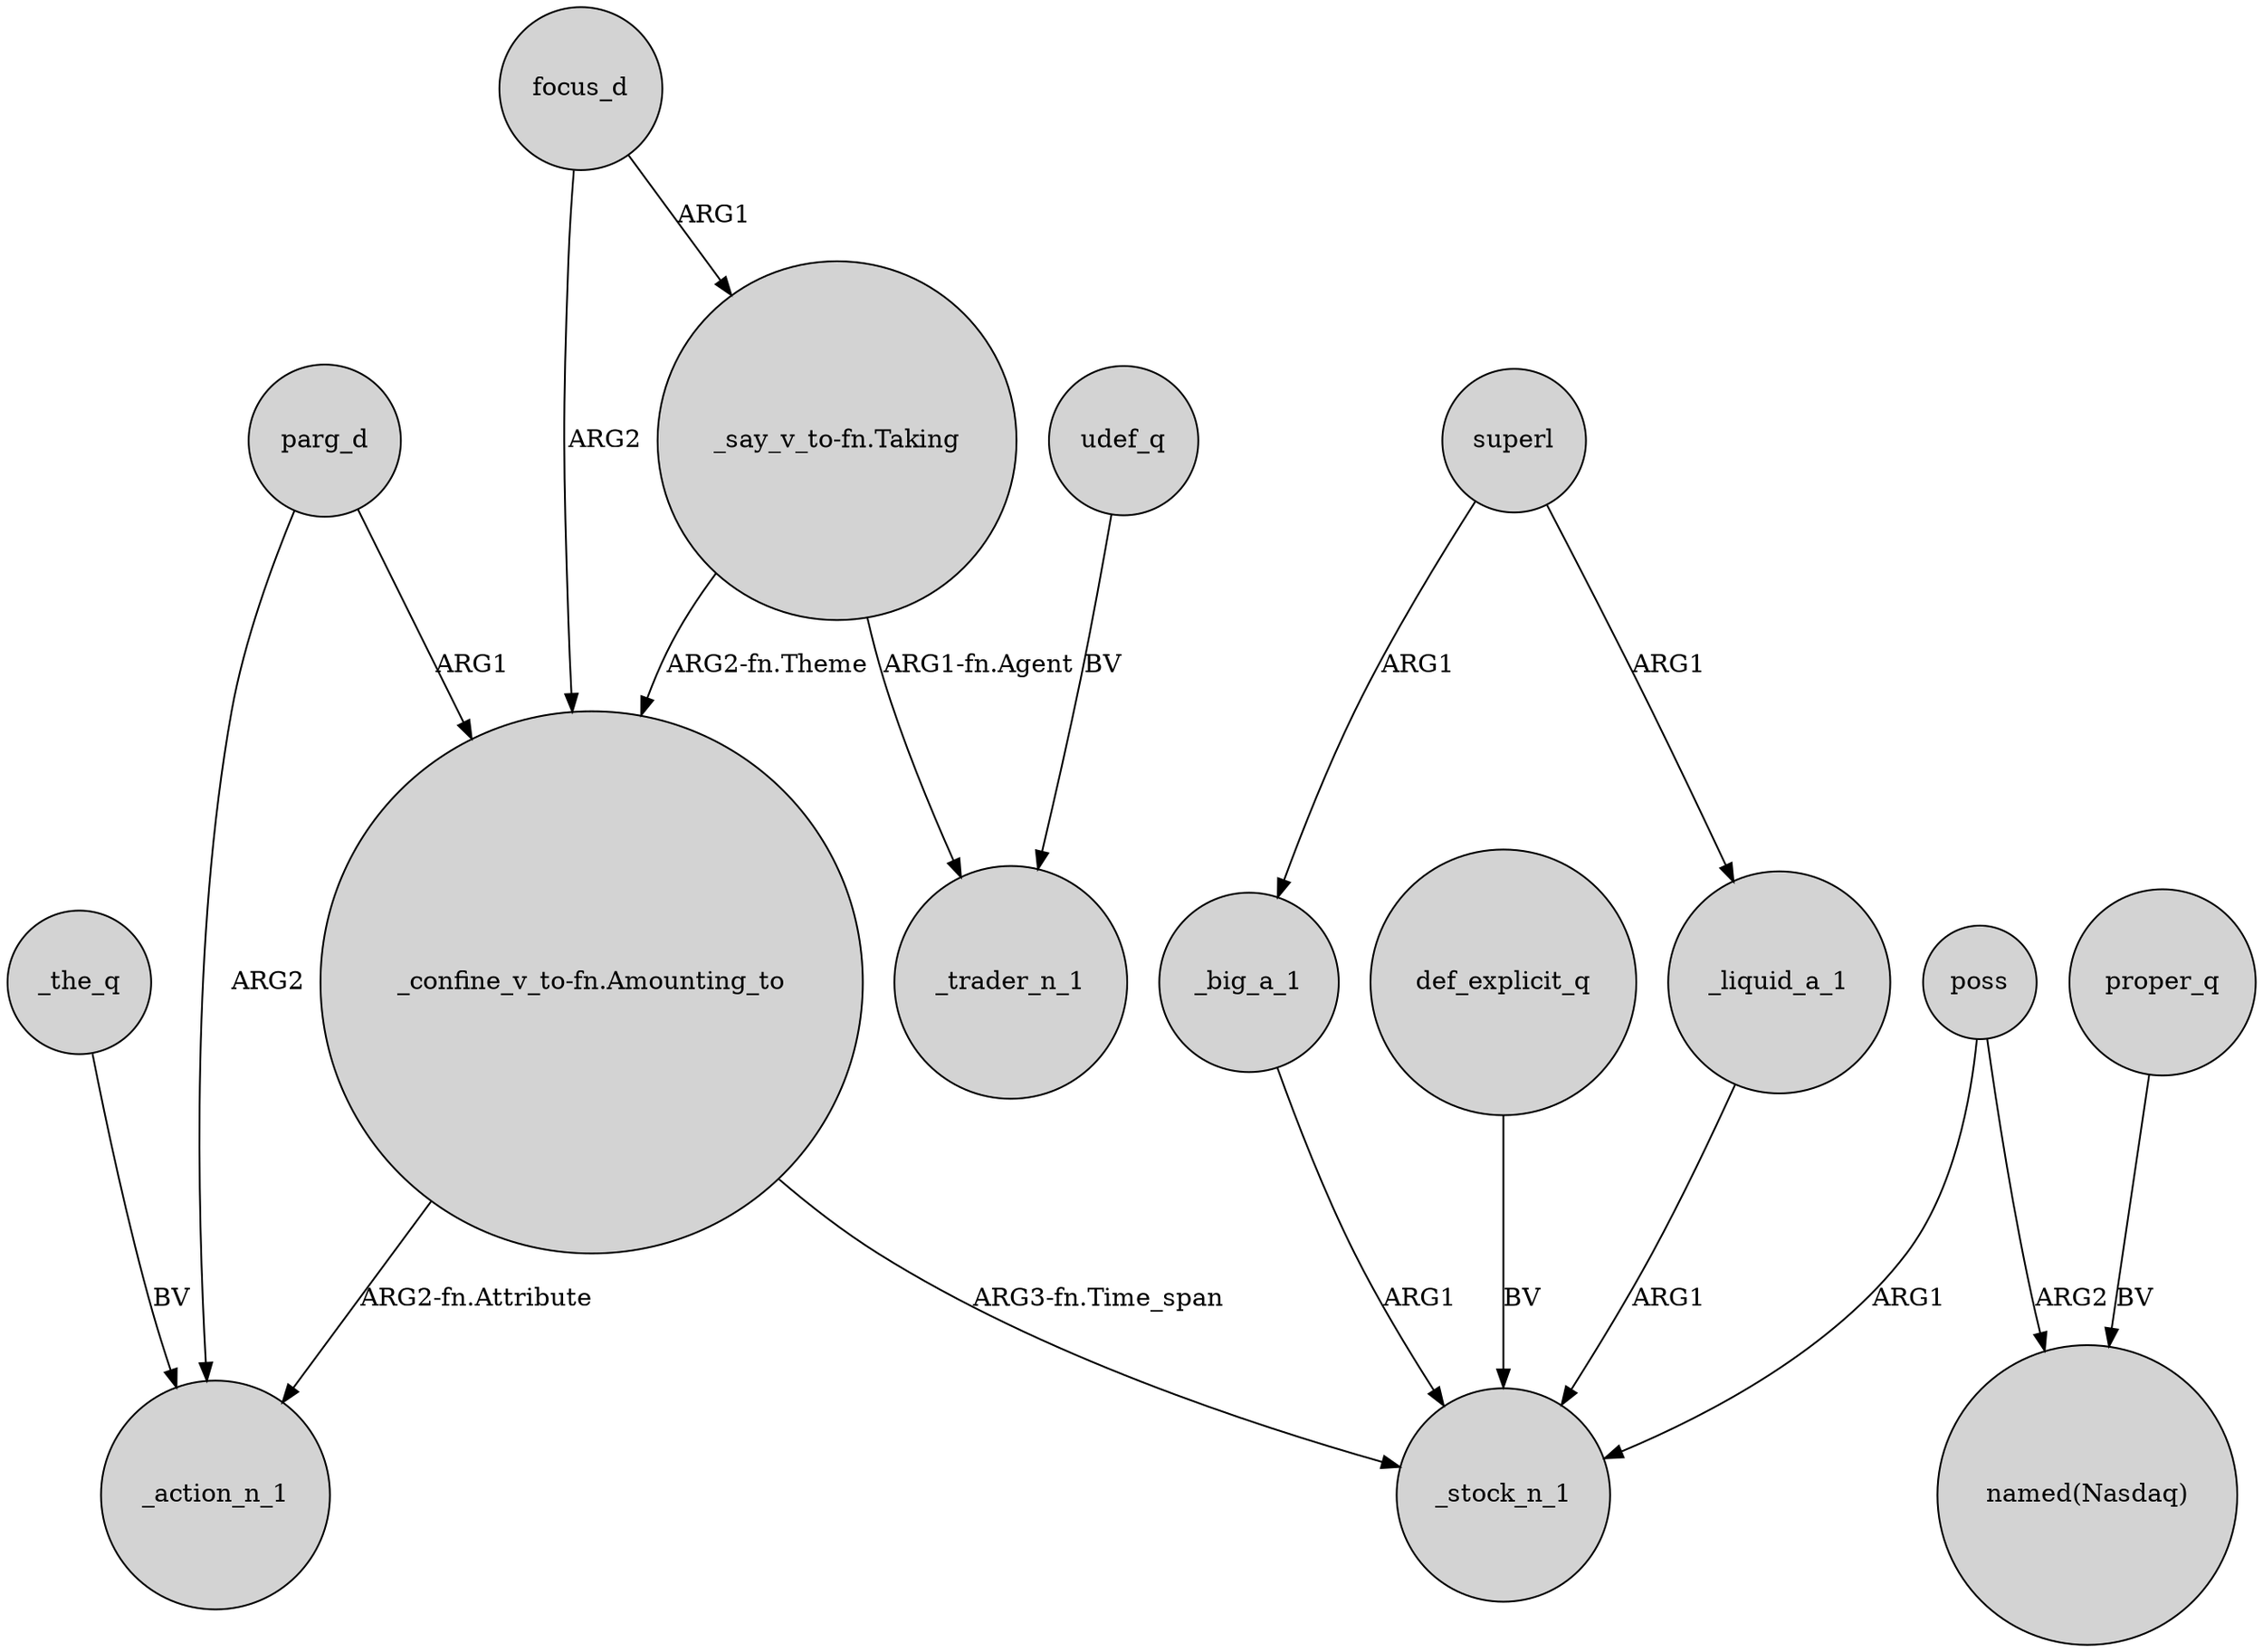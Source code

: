 digraph {
	node [shape=circle style=filled]
	"_confine_v_to-fn.Amounting_to" -> _action_n_1 [label="ARG2-fn.Attribute"]
	superl -> _big_a_1 [label=ARG1]
	def_explicit_q -> _stock_n_1 [label=BV]
	poss -> "named(Nasdaq)" [label=ARG2]
	"_say_v_to-fn.Taking" -> "_confine_v_to-fn.Amounting_to" [label="ARG2-fn.Theme"]
	focus_d -> "_confine_v_to-fn.Amounting_to" [label=ARG2]
	"_confine_v_to-fn.Amounting_to" -> _stock_n_1 [label="ARG3-fn.Time_span"]
	poss -> _stock_n_1 [label=ARG1]
	focus_d -> "_say_v_to-fn.Taking" [label=ARG1]
	"_say_v_to-fn.Taking" -> _trader_n_1 [label="ARG1-fn.Agent"]
	_the_q -> _action_n_1 [label=BV]
	proper_q -> "named(Nasdaq)" [label=BV]
	parg_d -> "_confine_v_to-fn.Amounting_to" [label=ARG1]
	_big_a_1 -> _stock_n_1 [label=ARG1]
	_liquid_a_1 -> _stock_n_1 [label=ARG1]
	udef_q -> _trader_n_1 [label=BV]
	parg_d -> _action_n_1 [label=ARG2]
	superl -> _liquid_a_1 [label=ARG1]
}
